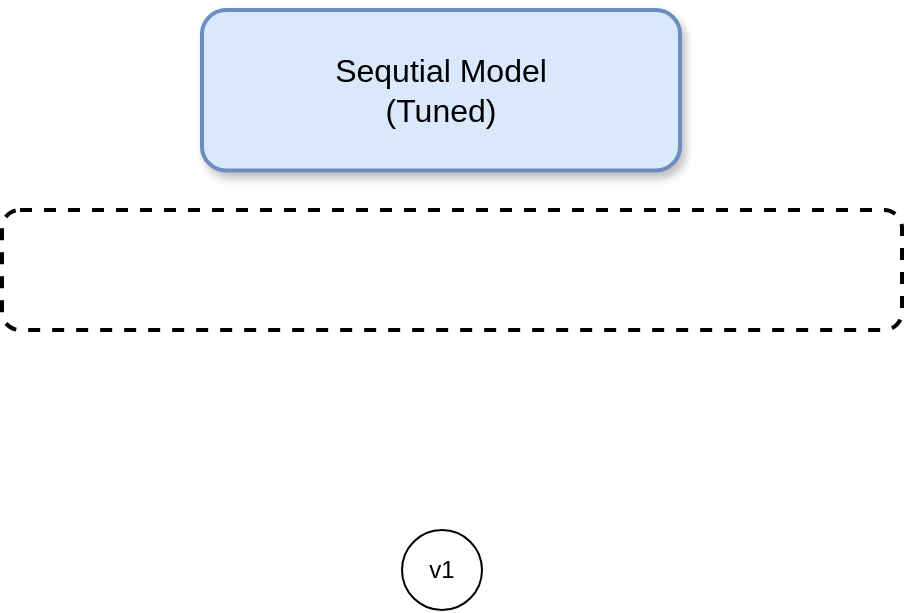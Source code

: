 <mxfile version="16.5.3" type="github">
  <diagram id="aS8oaicNbCkJTfkluQLp" name="第 1 页">
    <mxGraphModel dx="751" dy="384" grid="1" gridSize="10" guides="1" tooltips="1" connect="1" arrows="1" fold="1" page="1" pageScale="1" pageWidth="827" pageHeight="1169" math="0" shadow="0">
      <root>
        <mxCell id="0" />
        <mxCell id="1" parent="0" />
        <mxCell id="ZQoaphtTxRef-fi8NCxe-1" value="Sequtial Model&lt;br&gt;(Tuned)" style="rounded=1;whiteSpace=wrap;html=1;fontSize=16;strokeWidth=2;fillColor=#dae8fc;align=center;strokeColor=#6c8ebf;shadow=1;" parent="1" vertex="1">
          <mxGeometry x="170" y="130.0" width="239" height="80.25" as="geometry" />
        </mxCell>
        <mxCell id="qPcQ9MrOAGg3BTobNgeT-1" value="" style="rounded=1;whiteSpace=wrap;html=1;fontSize=16;fontColor=#000000;strokeWidth=2;fillColor=none;align=center;strokeColor=#000000;shadow=0;dashed=1;" vertex="1" parent="1">
          <mxGeometry x="70" y="230" width="450" height="60" as="geometry" />
        </mxCell>
        <mxCell id="qPcQ9MrOAGg3BTobNgeT-2" value="v1" style="ellipse;whiteSpace=wrap;html=1;aspect=fixed;" vertex="1" parent="1">
          <mxGeometry x="270" y="390" width="40" height="40" as="geometry" />
        </mxCell>
      </root>
    </mxGraphModel>
  </diagram>
</mxfile>
